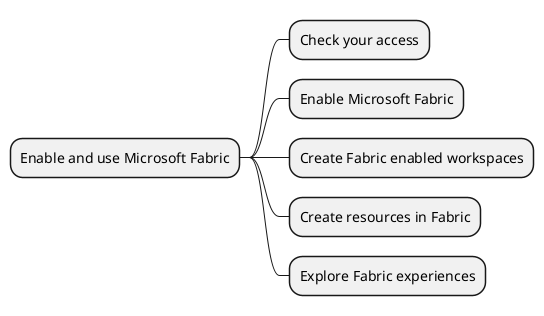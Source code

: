 @startmindmap
* Enable and use Microsoft Fabric
** Check your access
** Enable Microsoft Fabric
** Create Fabric enabled workspaces
** Create resources in Fabric
** Explore Fabric experiences
@endmindmap